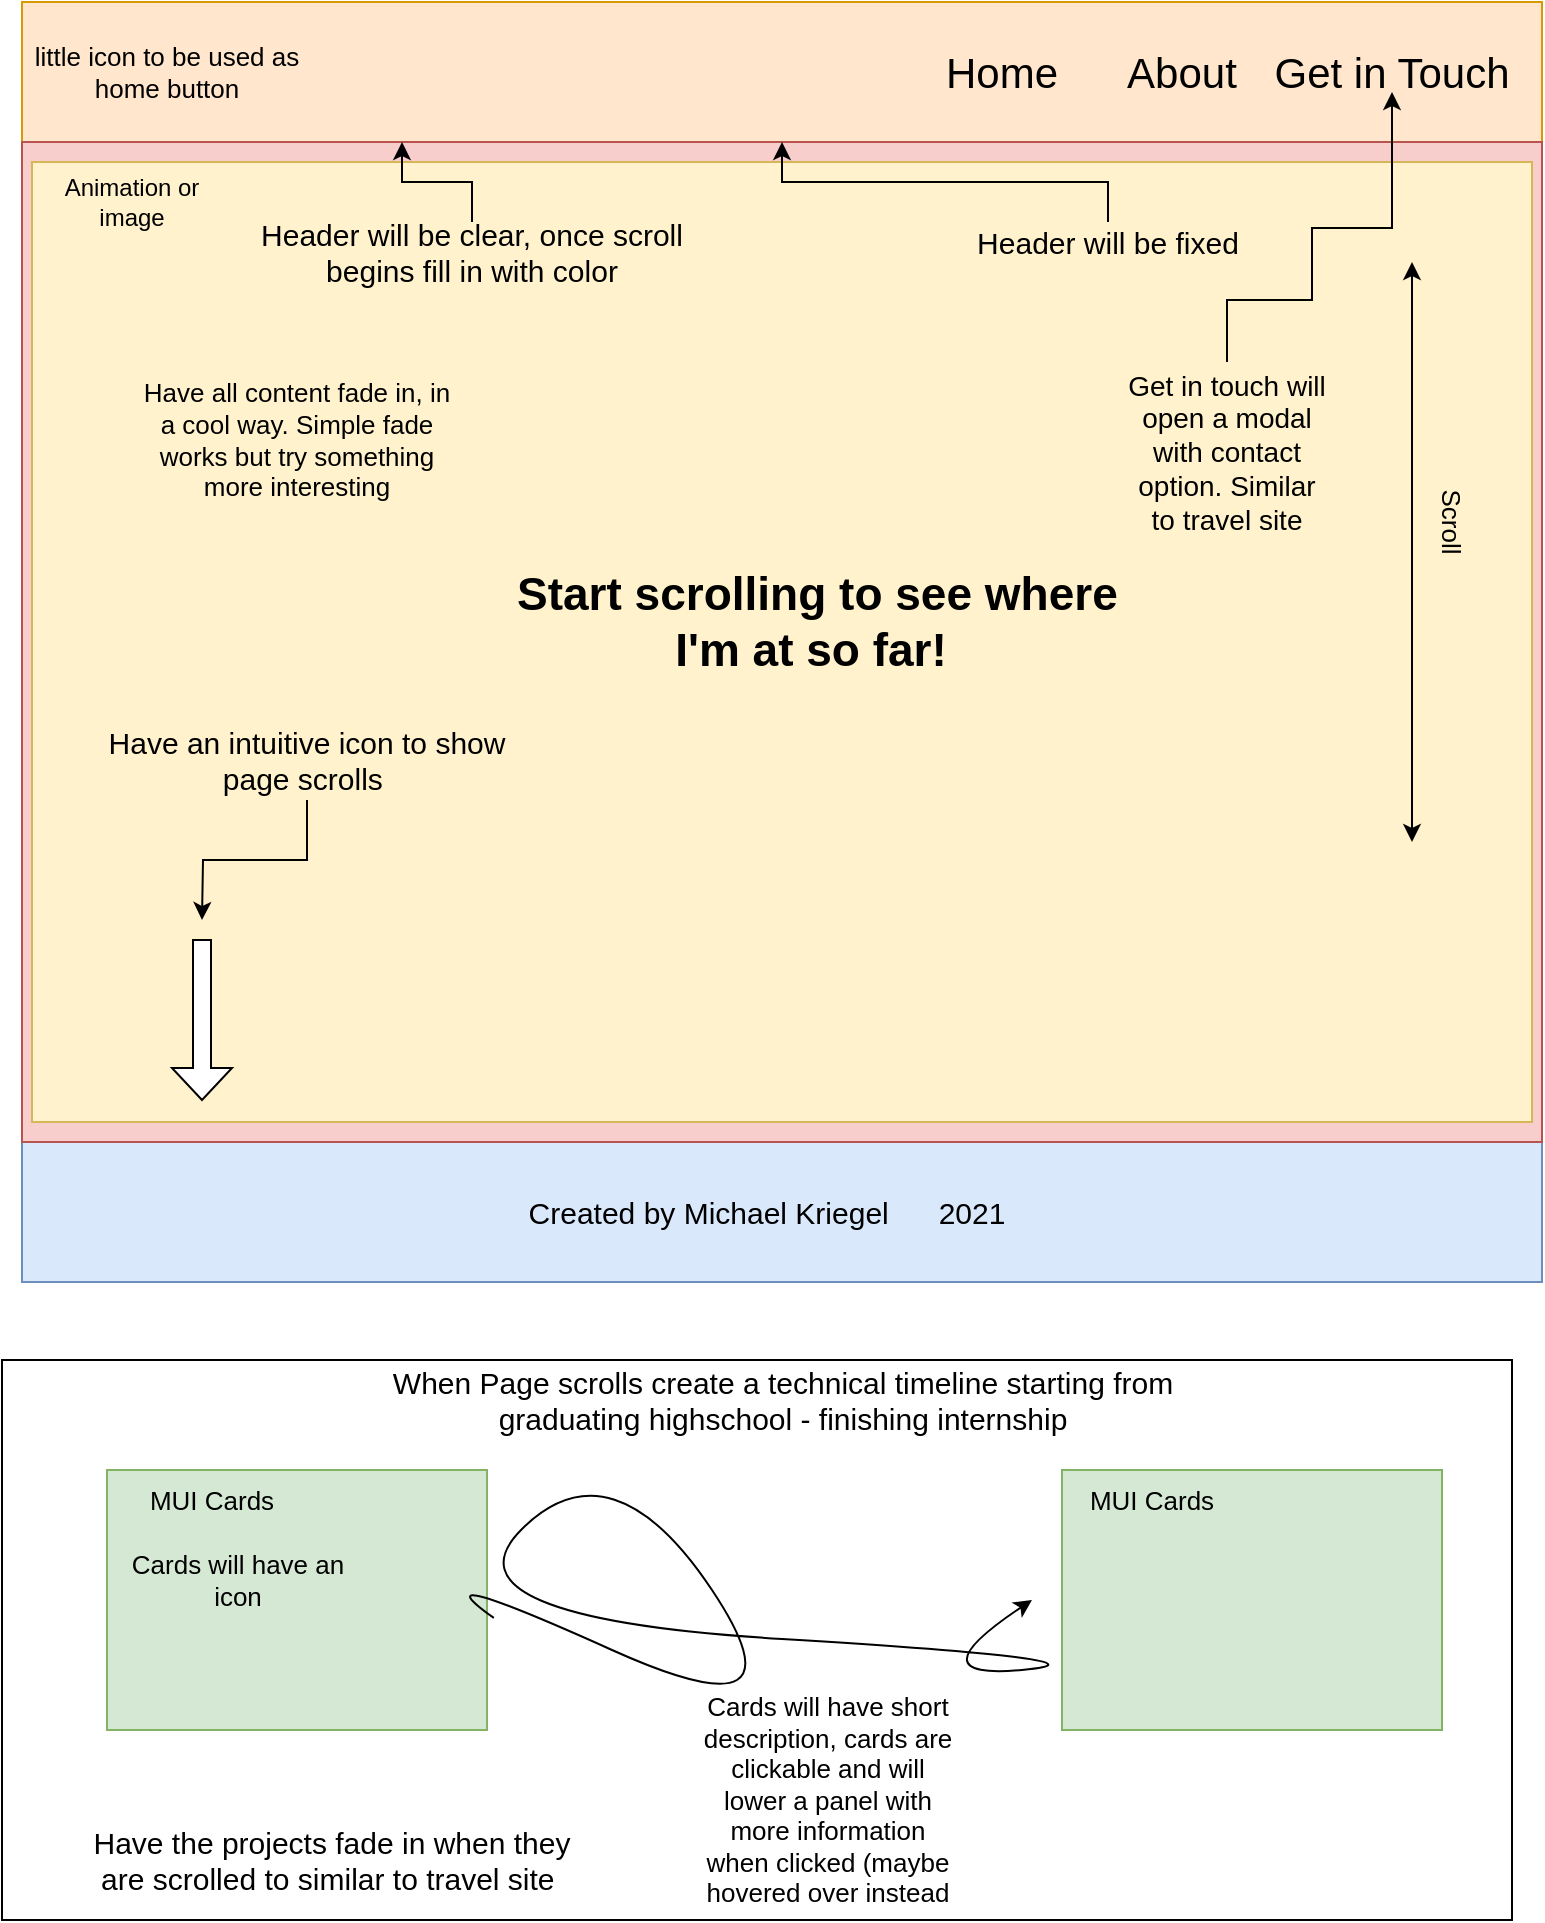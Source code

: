 <mxfile version="14.9.6" type="device"><diagram id="W4yWE2r0SZBHeVcrbLj2" name="Page-1"><mxGraphModel dx="1422" dy="762" grid="1" gridSize="10" guides="1" tooltips="1" connect="1" arrows="1" fold="1" page="1" pageScale="1" pageWidth="850" pageHeight="1100" math="0" shadow="0"><root><mxCell id="0"/><mxCell id="1" parent="0"/><mxCell id="GjG6L5CycDVWoPNqkfPd-3" value="" style="rounded=0;whiteSpace=wrap;html=1;" vertex="1" parent="1"><mxGeometry x="45" y="41" width="760" height="640" as="geometry"/></mxCell><mxCell id="GjG6L5CycDVWoPNqkfPd-4" value="" style="rounded=0;whiteSpace=wrap;html=1;fillColor=#ffe6cc;strokeColor=#d79b00;" vertex="1" parent="1"><mxGeometry x="45" y="41" width="760" height="70" as="geometry"/></mxCell><mxCell id="GjG6L5CycDVWoPNqkfPd-5" value="&lt;span style=&quot;font-size: 13px&quot;&gt;little icon to be used as home button&lt;/span&gt;" style="text;html=1;strokeColor=none;fillColor=none;align=center;verticalAlign=middle;whiteSpace=wrap;rounded=0;" vertex="1" parent="1"><mxGeometry x="50" y="59" width="135" height="34" as="geometry"/></mxCell><mxCell id="GjG6L5CycDVWoPNqkfPd-6" value="" style="rounded=0;whiteSpace=wrap;html=1;fillColor=#dae8fc;strokeColor=#6c8ebf;" vertex="1" parent="1"><mxGeometry x="45" y="611" width="760" height="70" as="geometry"/></mxCell><mxCell id="GjG6L5CycDVWoPNqkfPd-7" value="Created by Michael Kriegel&amp;nbsp;&amp;nbsp;" style="text;html=1;strokeColor=none;fillColor=none;align=center;verticalAlign=middle;whiteSpace=wrap;rounded=0;strokeWidth=1;fontSize=15;" vertex="1" parent="1"><mxGeometry x="275" y="636" width="235" height="20" as="geometry"/></mxCell><mxCell id="GjG6L5CycDVWoPNqkfPd-8" value="" style="shape=image;html=1;verticalAlign=top;verticalLabelPosition=bottom;labelBackgroundColor=#ffffff;imageAspect=0;aspect=fixed;image=https://cdn0.iconfinder.com/data/icons/google-material-design-3-0/48/ic_copyright_48px-128.png;fontSize=15;strokeWidth=1;" vertex="1" parent="1"><mxGeometry x="480" y="641" width="15" height="15" as="geometry"/></mxCell><mxCell id="GjG6L5CycDVWoPNqkfPd-9" value="2021" style="text;html=1;strokeColor=none;fillColor=none;align=center;verticalAlign=middle;whiteSpace=wrap;rounded=0;strokeWidth=1;fontSize=15;" vertex="1" parent="1"><mxGeometry x="495" y="636" width="50" height="20" as="geometry"/></mxCell><mxCell id="GjG6L5CycDVWoPNqkfPd-10" value="" style="rounded=0;whiteSpace=wrap;html=1;fontSize=15;strokeWidth=1;fillColor=#f8cecc;strokeColor=#b85450;" vertex="1" parent="1"><mxGeometry x="45" y="111" width="760" height="500" as="geometry"/></mxCell><mxCell id="GjG6L5CycDVWoPNqkfPd-11" value="" style="rounded=0;whiteSpace=wrap;html=1;fontSize=13;strokeWidth=1;fillColor=#fff2cc;strokeColor=#d6b656;" vertex="1" parent="1"><mxGeometry x="50" y="121" width="750" height="480" as="geometry"/></mxCell><mxCell id="GjG6L5CycDVWoPNqkfPd-12" value="Animation or image" style="text;html=1;strokeColor=none;fillColor=none;align=center;verticalAlign=middle;whiteSpace=wrap;rounded=0;fontSize=12;" vertex="1" parent="1"><mxGeometry x="60" y="131" width="80" height="20" as="geometry"/></mxCell><mxCell id="GjG6L5CycDVWoPNqkfPd-13" value="" style="endArrow=classic;startArrow=classic;html=1;fontSize=12;" edge="1" parent="1"><mxGeometry width="50" height="50" relative="1" as="geometry"><mxPoint x="740" y="461" as="sourcePoint"/><mxPoint x="740" y="171" as="targetPoint"/></mxGeometry></mxCell><mxCell id="GjG6L5CycDVWoPNqkfPd-14" value="Scroll" style="text;html=1;strokeColor=none;fillColor=none;align=center;verticalAlign=middle;whiteSpace=wrap;rounded=0;fontSize=13;rotation=90;" vertex="1" parent="1"><mxGeometry x="740" y="291" width="40" height="20" as="geometry"/></mxCell><mxCell id="GjG6L5CycDVWoPNqkfPd-15" value="" style="rounded=0;whiteSpace=wrap;html=1;fontSize=13;strokeWidth=1;" vertex="1" parent="1"><mxGeometry x="35" y="720" width="755" height="280" as="geometry"/></mxCell><mxCell id="GjG6L5CycDVWoPNqkfPd-16" value="" style="rounded=0;whiteSpace=wrap;html=1;fontSize=15;strokeWidth=1;fillColor=#d5e8d4;strokeColor=#82b366;" vertex="1" parent="1"><mxGeometry x="87.5" y="775" width="190" height="130" as="geometry"/></mxCell><mxCell id="GjG6L5CycDVWoPNqkfPd-19" value="MUI Cards" style="text;html=1;strokeColor=none;fillColor=none;align=center;verticalAlign=middle;whiteSpace=wrap;rounded=0;fontSize=13;" vertex="1" parent="1"><mxGeometry x="95" y="780" width="90" height="20" as="geometry"/></mxCell><mxCell id="GjG6L5CycDVWoPNqkfPd-20" value="Cards will have an icon" style="text;html=1;strokeColor=none;fillColor=none;align=center;verticalAlign=middle;whiteSpace=wrap;rounded=0;fontSize=13;" vertex="1" parent="1"><mxGeometry x="87.5" y="820" width="130" height="20" as="geometry"/></mxCell><mxCell id="GjG6L5CycDVWoPNqkfPd-23" value="" style="shape=singleArrow;direction=south;whiteSpace=wrap;html=1;fontSize=21;strokeWidth=1;" vertex="1" parent="1"><mxGeometry x="120" y="510" width="30" height="80" as="geometry"/></mxCell><mxCell id="GjG6L5CycDVWoPNqkfPd-24" value="" style="edgeStyle=orthogonalEdgeStyle;rounded=0;orthogonalLoop=1;jettySize=auto;html=1;fontSize=21;exitX=0.5;exitY=1;exitDx=0;exitDy=0;" edge="1" parent="1" source="GjG6L5CycDVWoPNqkfPd-25"><mxGeometry relative="1" as="geometry"><mxPoint x="135" y="500" as="targetPoint"/></mxGeometry></mxCell><mxCell id="GjG6L5CycDVWoPNqkfPd-25" value="Have an intuitive icon to show page scrolls&amp;nbsp;" style="text;html=1;strokeColor=none;fillColor=none;align=center;verticalAlign=middle;whiteSpace=wrap;rounded=0;fontSize=15;" vertex="1" parent="1"><mxGeometry x="70" y="400" width="235" height="40" as="geometry"/></mxCell><mxCell id="GjG6L5CycDVWoPNqkfPd-26" value="When Page scrolls create a technical timeline starting from graduating highschool - finishing internship" style="text;html=1;strokeColor=none;fillColor=none;align=center;verticalAlign=middle;whiteSpace=wrap;rounded=0;fontSize=15;" vertex="1" parent="1"><mxGeometry x="221" y="730" width="409" height="20" as="geometry"/></mxCell><mxCell id="GjG6L5CycDVWoPNqkfPd-29" value="Have all content fade in, in a cool way. Simple fade works but try something more interesting" style="text;html=1;strokeColor=none;fillColor=none;align=center;verticalAlign=middle;whiteSpace=wrap;rounded=0;fontSize=13;" vertex="1" parent="1"><mxGeometry x="100" y="230" width="165" height="60" as="geometry"/></mxCell><mxCell id="GjG6L5CycDVWoPNqkfPd-30" value="Have the projects fade in when they are scrolled to similar to travel site&amp;nbsp;" style="text;html=1;strokeColor=none;fillColor=none;align=center;verticalAlign=middle;whiteSpace=wrap;rounded=0;fontSize=15;" vertex="1" parent="1"><mxGeometry x="70" y="960" width="260" height="20" as="geometry"/></mxCell><mxCell id="GjG6L5CycDVWoPNqkfPd-31" style="edgeStyle=orthogonalEdgeStyle;rounded=0;orthogonalLoop=1;jettySize=auto;html=1;exitX=0.5;exitY=0;exitDx=0;exitDy=0;entryX=0.5;entryY=0;entryDx=0;entryDy=0;fontSize=15;" edge="1" parent="1" source="GjG6L5CycDVWoPNqkfPd-32" target="GjG6L5CycDVWoPNqkfPd-10"><mxGeometry relative="1" as="geometry"/></mxCell><mxCell id="GjG6L5CycDVWoPNqkfPd-32" value="Header will be fixed" style="text;html=1;strokeColor=none;fillColor=none;align=center;verticalAlign=middle;whiteSpace=wrap;rounded=0;fontSize=15;" vertex="1" parent="1"><mxGeometry x="513" y="151" width="150" height="20" as="geometry"/></mxCell><mxCell id="GjG6L5CycDVWoPNqkfPd-33" value="&lt;font style=&quot;font-size: 21px&quot;&gt;About&lt;/font&gt;" style="text;html=1;strokeColor=none;fillColor=none;align=center;verticalAlign=middle;whiteSpace=wrap;rounded=0;" vertex="1" parent="1"><mxGeometry x="595" y="66" width="60" height="20" as="geometry"/></mxCell><mxCell id="GjG6L5CycDVWoPNqkfPd-34" value="&lt;font style=&quot;font-size: 21px&quot;&gt;Home&lt;/font&gt;" style="text;html=1;strokeColor=none;fillColor=none;align=center;verticalAlign=middle;whiteSpace=wrap;rounded=0;" vertex="1" parent="1"><mxGeometry x="505" y="66" width="60" height="20" as="geometry"/></mxCell><mxCell id="GjG6L5CycDVWoPNqkfPd-35" value="&lt;font style=&quot;font-size: 21px&quot;&gt;Get in Touch&lt;/font&gt;" style="text;html=1;strokeColor=none;fillColor=none;align=center;verticalAlign=middle;whiteSpace=wrap;rounded=0;" vertex="1" parent="1"><mxGeometry x="670" y="66" width="120" height="20" as="geometry"/></mxCell><mxCell id="GjG6L5CycDVWoPNqkfPd-36" style="edgeStyle=orthogonalEdgeStyle;rounded=0;orthogonalLoop=1;jettySize=auto;html=1;exitX=0.5;exitY=0;exitDx=0;exitDy=0;entryX=0.5;entryY=1;entryDx=0;entryDy=0;fontSize=15;" edge="1" parent="1" source="GjG6L5CycDVWoPNqkfPd-37" target="GjG6L5CycDVWoPNqkfPd-35"><mxGeometry relative="1" as="geometry"><Array as="points"><mxPoint x="648" y="190"/><mxPoint x="690" y="190"/><mxPoint x="690" y="154"/><mxPoint x="730" y="154"/></Array></mxGeometry></mxCell><mxCell id="GjG6L5CycDVWoPNqkfPd-37" value="Get in touch will open a modal with contact option. Similar to travel site" style="text;html=1;strokeColor=none;fillColor=none;align=center;verticalAlign=middle;whiteSpace=wrap;rounded=0;fontSize=14;" vertex="1" parent="1"><mxGeometry x="595" y="221" width="105" height="90" as="geometry"/></mxCell><mxCell id="GjG6L5CycDVWoPNqkfPd-38" style="edgeStyle=orthogonalEdgeStyle;rounded=0;orthogonalLoop=1;jettySize=auto;html=1;exitX=0.5;exitY=0;exitDx=0;exitDy=0;entryX=0.25;entryY=1;entryDx=0;entryDy=0;fontSize=14;" edge="1" parent="1" source="GjG6L5CycDVWoPNqkfPd-39" target="GjG6L5CycDVWoPNqkfPd-4"><mxGeometry relative="1" as="geometry"/></mxCell><mxCell id="GjG6L5CycDVWoPNqkfPd-39" value="Header will be clear, once scroll begins fill in with color" style="text;html=1;strokeColor=none;fillColor=none;align=center;verticalAlign=middle;whiteSpace=wrap;rounded=0;fontSize=15;" vertex="1" parent="1"><mxGeometry x="160" y="151" width="220" height="29" as="geometry"/></mxCell><mxCell id="GjG6L5CycDVWoPNqkfPd-40" value="&amp;nbsp;Start scrolling to see where I'm at so far!" style="text;html=1;strokeColor=none;fillColor=none;align=center;verticalAlign=middle;whiteSpace=wrap;rounded=0;fontSize=23;fontStyle=1" vertex="1" parent="1"><mxGeometry x="283.75" y="291" width="311.25" height="120" as="geometry"/></mxCell><mxCell id="GjG6L5CycDVWoPNqkfPd-41" value="" style="curved=1;endArrow=classic;html=1;fontSize=23;exitX=1.018;exitY=0.569;exitDx=0;exitDy=0;exitPerimeter=0;" edge="1" parent="1" source="GjG6L5CycDVWoPNqkfPd-16"><mxGeometry width="50" height="50" relative="1" as="geometry"><mxPoint x="370" y="860" as="sourcePoint"/><mxPoint x="550" y="840" as="targetPoint"/><Array as="points"><mxPoint x="240" y="820"/><mxPoint x="440" y="910"/><mxPoint x="340" y="760"/><mxPoint x="250" y="849"/><mxPoint x="600" y="870"/><mxPoint x="490" y="880"/></Array></mxGeometry></mxCell><mxCell id="GjG6L5CycDVWoPNqkfPd-42" value="" style="rounded=0;whiteSpace=wrap;html=1;fontSize=15;strokeWidth=1;fillColor=#d5e8d4;strokeColor=#82b366;" vertex="1" parent="1"><mxGeometry x="565" y="775" width="190" height="130" as="geometry"/></mxCell><mxCell id="GjG6L5CycDVWoPNqkfPd-43" value="MUI Cards" style="text;html=1;strokeColor=none;fillColor=none;align=center;verticalAlign=middle;whiteSpace=wrap;rounded=0;fontSize=13;" vertex="1" parent="1"><mxGeometry x="565" y="780" width="90" height="20" as="geometry"/></mxCell><mxCell id="GjG6L5CycDVWoPNqkfPd-44" value="Cards will have short description, cards are clickable and will lower a panel with more information when clicked (maybe hovered over instead" style="text;html=1;strokeColor=none;fillColor=none;align=center;verticalAlign=middle;whiteSpace=wrap;rounded=0;fontSize=13;" vertex="1" parent="1"><mxGeometry x="383" y="930" width="130" height="20" as="geometry"/></mxCell></root></mxGraphModel></diagram></mxfile>
